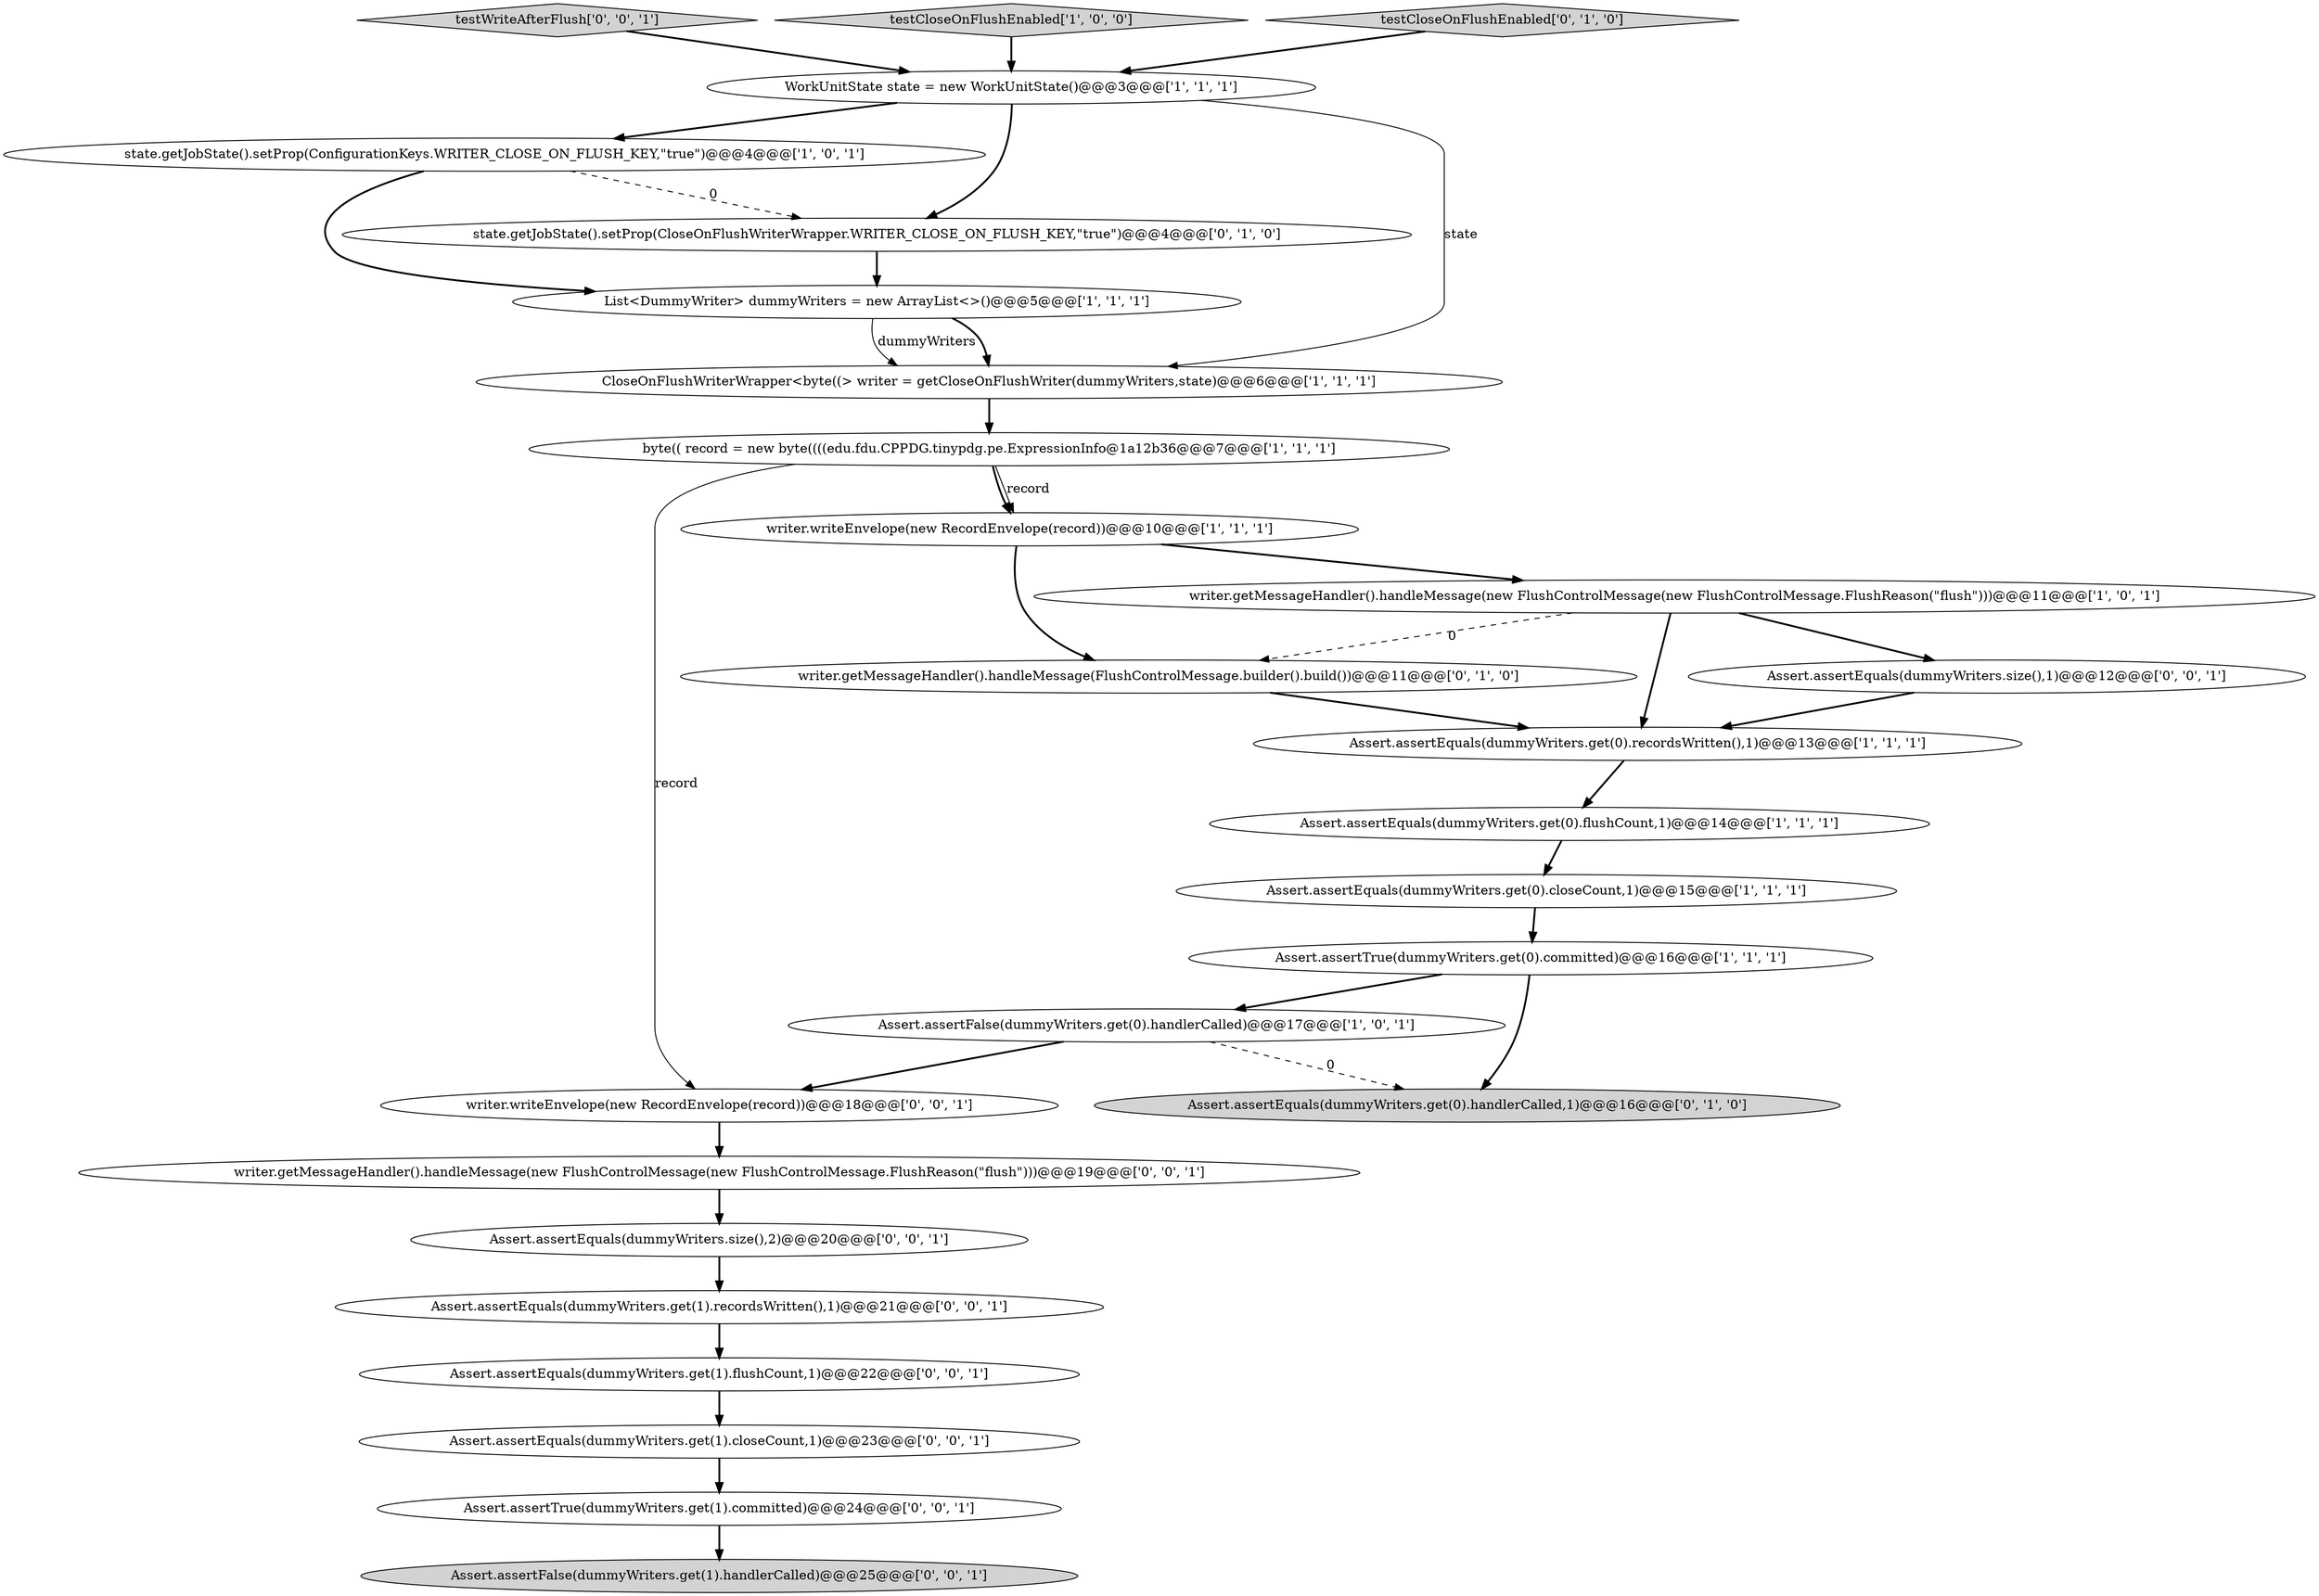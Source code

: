 digraph {
22 [style = filled, label = "Assert.assertEquals(dummyWriters.get(1).recordsWritten(),1)@@@21@@@['0', '0', '1']", fillcolor = white, shape = ellipse image = "AAA0AAABBB3BBB"];
1 [style = filled, label = "writer.writeEnvelope(new RecordEnvelope(record))@@@10@@@['1', '1', '1']", fillcolor = white, shape = ellipse image = "AAA0AAABBB1BBB"];
17 [style = filled, label = "Assert.assertEquals(dummyWriters.get(1).closeCount,1)@@@23@@@['0', '0', '1']", fillcolor = white, shape = ellipse image = "AAA0AAABBB3BBB"];
19 [style = filled, label = "testWriteAfterFlush['0', '0', '1']", fillcolor = lightgray, shape = diamond image = "AAA0AAABBB3BBB"];
13 [style = filled, label = "writer.getMessageHandler().handleMessage(FlushControlMessage.builder().build())@@@11@@@['0', '1', '0']", fillcolor = white, shape = ellipse image = "AAA1AAABBB2BBB"];
21 [style = filled, label = "writer.getMessageHandler().handleMessage(new FlushControlMessage(new FlushControlMessage.FlushReason(\"flush\")))@@@19@@@['0', '0', '1']", fillcolor = white, shape = ellipse image = "AAA0AAABBB3BBB"];
6 [style = filled, label = "Assert.assertEquals(dummyWriters.get(0).recordsWritten(),1)@@@13@@@['1', '1', '1']", fillcolor = white, shape = ellipse image = "AAA0AAABBB1BBB"];
3 [style = filled, label = "byte(( record = new byte((((edu.fdu.CPPDG.tinypdg.pe.ExpressionInfo@1a12b36@@@7@@@['1', '1', '1']", fillcolor = white, shape = ellipse image = "AAA0AAABBB1BBB"];
11 [style = filled, label = "testCloseOnFlushEnabled['1', '0', '0']", fillcolor = lightgray, shape = diamond image = "AAA0AAABBB1BBB"];
5 [style = filled, label = "state.getJobState().setProp(ConfigurationKeys.WRITER_CLOSE_ON_FLUSH_KEY,\"true\")@@@4@@@['1', '0', '1']", fillcolor = white, shape = ellipse image = "AAA0AAABBB1BBB"];
12 [style = filled, label = "CloseOnFlushWriterWrapper<byte((> writer = getCloseOnFlushWriter(dummyWriters,state)@@@6@@@['1', '1', '1']", fillcolor = white, shape = ellipse image = "AAA0AAABBB1BBB"];
9 [style = filled, label = "List<DummyWriter> dummyWriters = new ArrayList<>()@@@5@@@['1', '1', '1']", fillcolor = white, shape = ellipse image = "AAA0AAABBB1BBB"];
2 [style = filled, label = "writer.getMessageHandler().handleMessage(new FlushControlMessage(new FlushControlMessage.FlushReason(\"flush\")))@@@11@@@['1', '0', '1']", fillcolor = white, shape = ellipse image = "AAA0AAABBB1BBB"];
26 [style = filled, label = "Assert.assertFalse(dummyWriters.get(1).handlerCalled)@@@25@@@['0', '0', '1']", fillcolor = lightgray, shape = ellipse image = "AAA0AAABBB3BBB"];
16 [style = filled, label = "state.getJobState().setProp(CloseOnFlushWriterWrapper.WRITER_CLOSE_ON_FLUSH_KEY,\"true\")@@@4@@@['0', '1', '0']", fillcolor = white, shape = ellipse image = "AAA1AAABBB2BBB"];
24 [style = filled, label = "Assert.assertTrue(dummyWriters.get(1).committed)@@@24@@@['0', '0', '1']", fillcolor = white, shape = ellipse image = "AAA0AAABBB3BBB"];
23 [style = filled, label = "Assert.assertEquals(dummyWriters.size(),2)@@@20@@@['0', '0', '1']", fillcolor = white, shape = ellipse image = "AAA0AAABBB3BBB"];
25 [style = filled, label = "Assert.assertEquals(dummyWriters.size(),1)@@@12@@@['0', '0', '1']", fillcolor = white, shape = ellipse image = "AAA0AAABBB3BBB"];
4 [style = filled, label = "Assert.assertEquals(dummyWriters.get(0).closeCount,1)@@@15@@@['1', '1', '1']", fillcolor = white, shape = ellipse image = "AAA0AAABBB1BBB"];
14 [style = filled, label = "Assert.assertEquals(dummyWriters.get(0).handlerCalled,1)@@@16@@@['0', '1', '0']", fillcolor = lightgray, shape = ellipse image = "AAA1AAABBB2BBB"];
7 [style = filled, label = "Assert.assertTrue(dummyWriters.get(0).committed)@@@16@@@['1', '1', '1']", fillcolor = white, shape = ellipse image = "AAA0AAABBB1BBB"];
8 [style = filled, label = "WorkUnitState state = new WorkUnitState()@@@3@@@['1', '1', '1']", fillcolor = white, shape = ellipse image = "AAA0AAABBB1BBB"];
18 [style = filled, label = "writer.writeEnvelope(new RecordEnvelope(record))@@@18@@@['0', '0', '1']", fillcolor = white, shape = ellipse image = "AAA0AAABBB3BBB"];
0 [style = filled, label = "Assert.assertFalse(dummyWriters.get(0).handlerCalled)@@@17@@@['1', '0', '1']", fillcolor = white, shape = ellipse image = "AAA0AAABBB1BBB"];
15 [style = filled, label = "testCloseOnFlushEnabled['0', '1', '0']", fillcolor = lightgray, shape = diamond image = "AAA0AAABBB2BBB"];
10 [style = filled, label = "Assert.assertEquals(dummyWriters.get(0).flushCount,1)@@@14@@@['1', '1', '1']", fillcolor = white, shape = ellipse image = "AAA0AAABBB1BBB"];
20 [style = filled, label = "Assert.assertEquals(dummyWriters.get(1).flushCount,1)@@@22@@@['0', '0', '1']", fillcolor = white, shape = ellipse image = "AAA0AAABBB3BBB"];
8->16 [style = bold, label=""];
23->22 [style = bold, label=""];
2->13 [style = dashed, label="0"];
5->16 [style = dashed, label="0"];
4->7 [style = bold, label=""];
8->5 [style = bold, label=""];
19->8 [style = bold, label=""];
13->6 [style = bold, label=""];
0->14 [style = dashed, label="0"];
22->20 [style = bold, label=""];
5->9 [style = bold, label=""];
2->25 [style = bold, label=""];
3->1 [style = bold, label=""];
7->14 [style = bold, label=""];
6->10 [style = bold, label=""];
10->4 [style = bold, label=""];
12->3 [style = bold, label=""];
11->8 [style = bold, label=""];
17->24 [style = bold, label=""];
7->0 [style = bold, label=""];
3->18 [style = solid, label="record"];
8->12 [style = solid, label="state"];
18->21 [style = bold, label=""];
2->6 [style = bold, label=""];
20->17 [style = bold, label=""];
3->1 [style = solid, label="record"];
21->23 [style = bold, label=""];
15->8 [style = bold, label=""];
24->26 [style = bold, label=""];
25->6 [style = bold, label=""];
9->12 [style = solid, label="dummyWriters"];
1->2 [style = bold, label=""];
0->18 [style = bold, label=""];
9->12 [style = bold, label=""];
1->13 [style = bold, label=""];
16->9 [style = bold, label=""];
}
